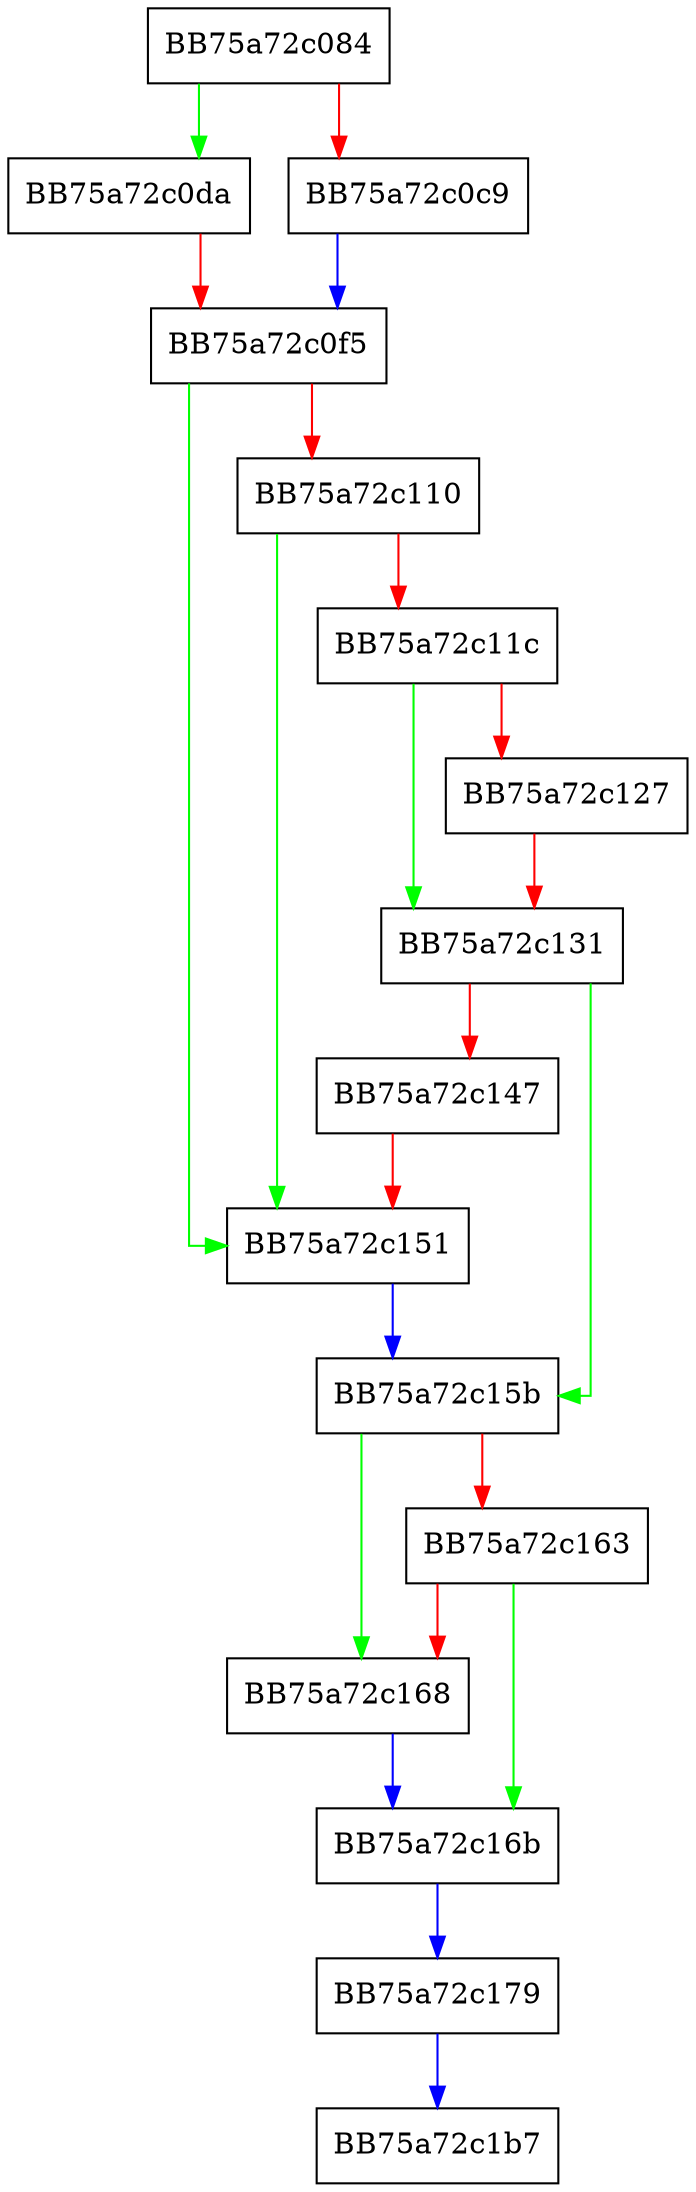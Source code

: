 digraph Initialize {
  node [shape="box"];
  graph [splines=ortho];
  BB75a72c084 -> BB75a72c0da [color="green"];
  BB75a72c084 -> BB75a72c0c9 [color="red"];
  BB75a72c0c9 -> BB75a72c0f5 [color="blue"];
  BB75a72c0da -> BB75a72c0f5 [color="red"];
  BB75a72c0f5 -> BB75a72c151 [color="green"];
  BB75a72c0f5 -> BB75a72c110 [color="red"];
  BB75a72c110 -> BB75a72c151 [color="green"];
  BB75a72c110 -> BB75a72c11c [color="red"];
  BB75a72c11c -> BB75a72c131 [color="green"];
  BB75a72c11c -> BB75a72c127 [color="red"];
  BB75a72c127 -> BB75a72c131 [color="red"];
  BB75a72c131 -> BB75a72c15b [color="green"];
  BB75a72c131 -> BB75a72c147 [color="red"];
  BB75a72c147 -> BB75a72c151 [color="red"];
  BB75a72c151 -> BB75a72c15b [color="blue"];
  BB75a72c15b -> BB75a72c168 [color="green"];
  BB75a72c15b -> BB75a72c163 [color="red"];
  BB75a72c163 -> BB75a72c16b [color="green"];
  BB75a72c163 -> BB75a72c168 [color="red"];
  BB75a72c168 -> BB75a72c16b [color="blue"];
  BB75a72c16b -> BB75a72c179 [color="blue"];
  BB75a72c179 -> BB75a72c1b7 [color="blue"];
}